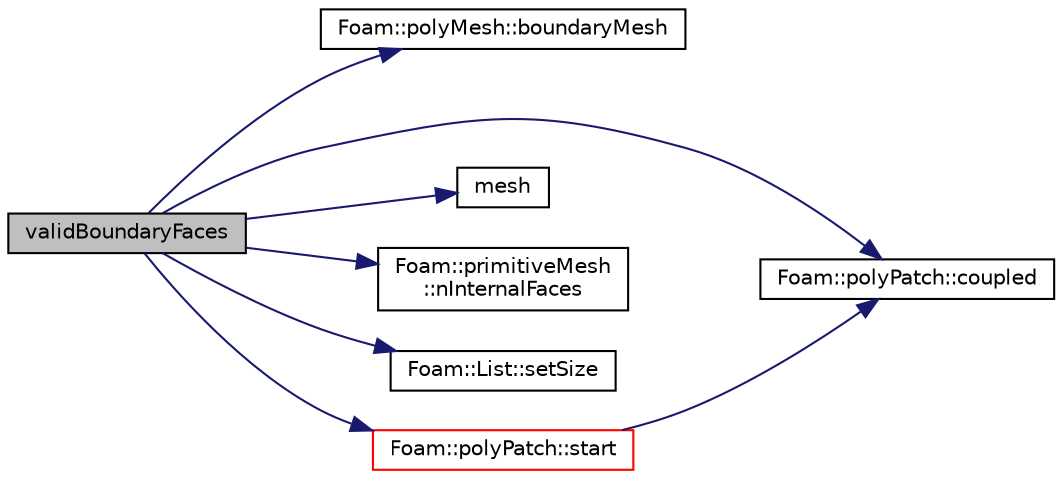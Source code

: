 digraph "validBoundaryFaces"
{
  bgcolor="transparent";
  edge [fontname="Helvetica",fontsize="10",labelfontname="Helvetica",labelfontsize="10"];
  node [fontname="Helvetica",fontsize="10",shape=record];
  rankdir="LR";
  Node354 [label="validBoundaryFaces",height=0.2,width=0.4,color="black", fillcolor="grey75", style="filled", fontcolor="black"];
  Node354 -> Node355 [color="midnightblue",fontsize="10",style="solid",fontname="Helvetica"];
  Node355 [label="Foam::polyMesh::boundaryMesh",height=0.2,width=0.4,color="black",URL="$a28565.html#a9f2b68c134340291eda6197f47f25484",tooltip="Return boundary mesh. "];
  Node354 -> Node356 [color="midnightblue",fontsize="10",style="solid",fontname="Helvetica"];
  Node356 [label="Foam::polyPatch::coupled",height=0.2,width=0.4,color="black",URL="$a28633.html#a39c01db0e66d00fe0621a0c7e5fc4ead",tooltip="Return true if this patch is geometrically coupled (i.e. faces and. "];
  Node354 -> Node357 [color="midnightblue",fontsize="10",style="solid",fontname="Helvetica"];
  Node357 [label="mesh",height=0.2,width=0.4,color="black",URL="$a23469.html#ae78c91f8ff731c07ccc4351d9fe861ba"];
  Node354 -> Node358 [color="midnightblue",fontsize="10",style="solid",fontname="Helvetica"];
  Node358 [label="Foam::primitiveMesh\l::nInternalFaces",height=0.2,width=0.4,color="black",URL="$a28685.html#aa6c7965af1f30d16d9125deb981cbdb0"];
  Node354 -> Node359 [color="midnightblue",fontsize="10",style="solid",fontname="Helvetica"];
  Node359 [label="Foam::List::setSize",height=0.2,width=0.4,color="black",URL="$a26833.html#aedb985ffeaf1bdbfeccc2a8730405703",tooltip="Reset size of List. "];
  Node354 -> Node360 [color="midnightblue",fontsize="10",style="solid",fontname="Helvetica"];
  Node360 [label="Foam::polyPatch::start",height=0.2,width=0.4,color="red",URL="$a28633.html#a6bfd3e3abb11e98bdb4b98671cec1234",tooltip="Return start label of this patch in the polyMesh face list. "];
  Node360 -> Node356 [color="midnightblue",fontsize="10",style="solid",fontname="Helvetica"];
}
